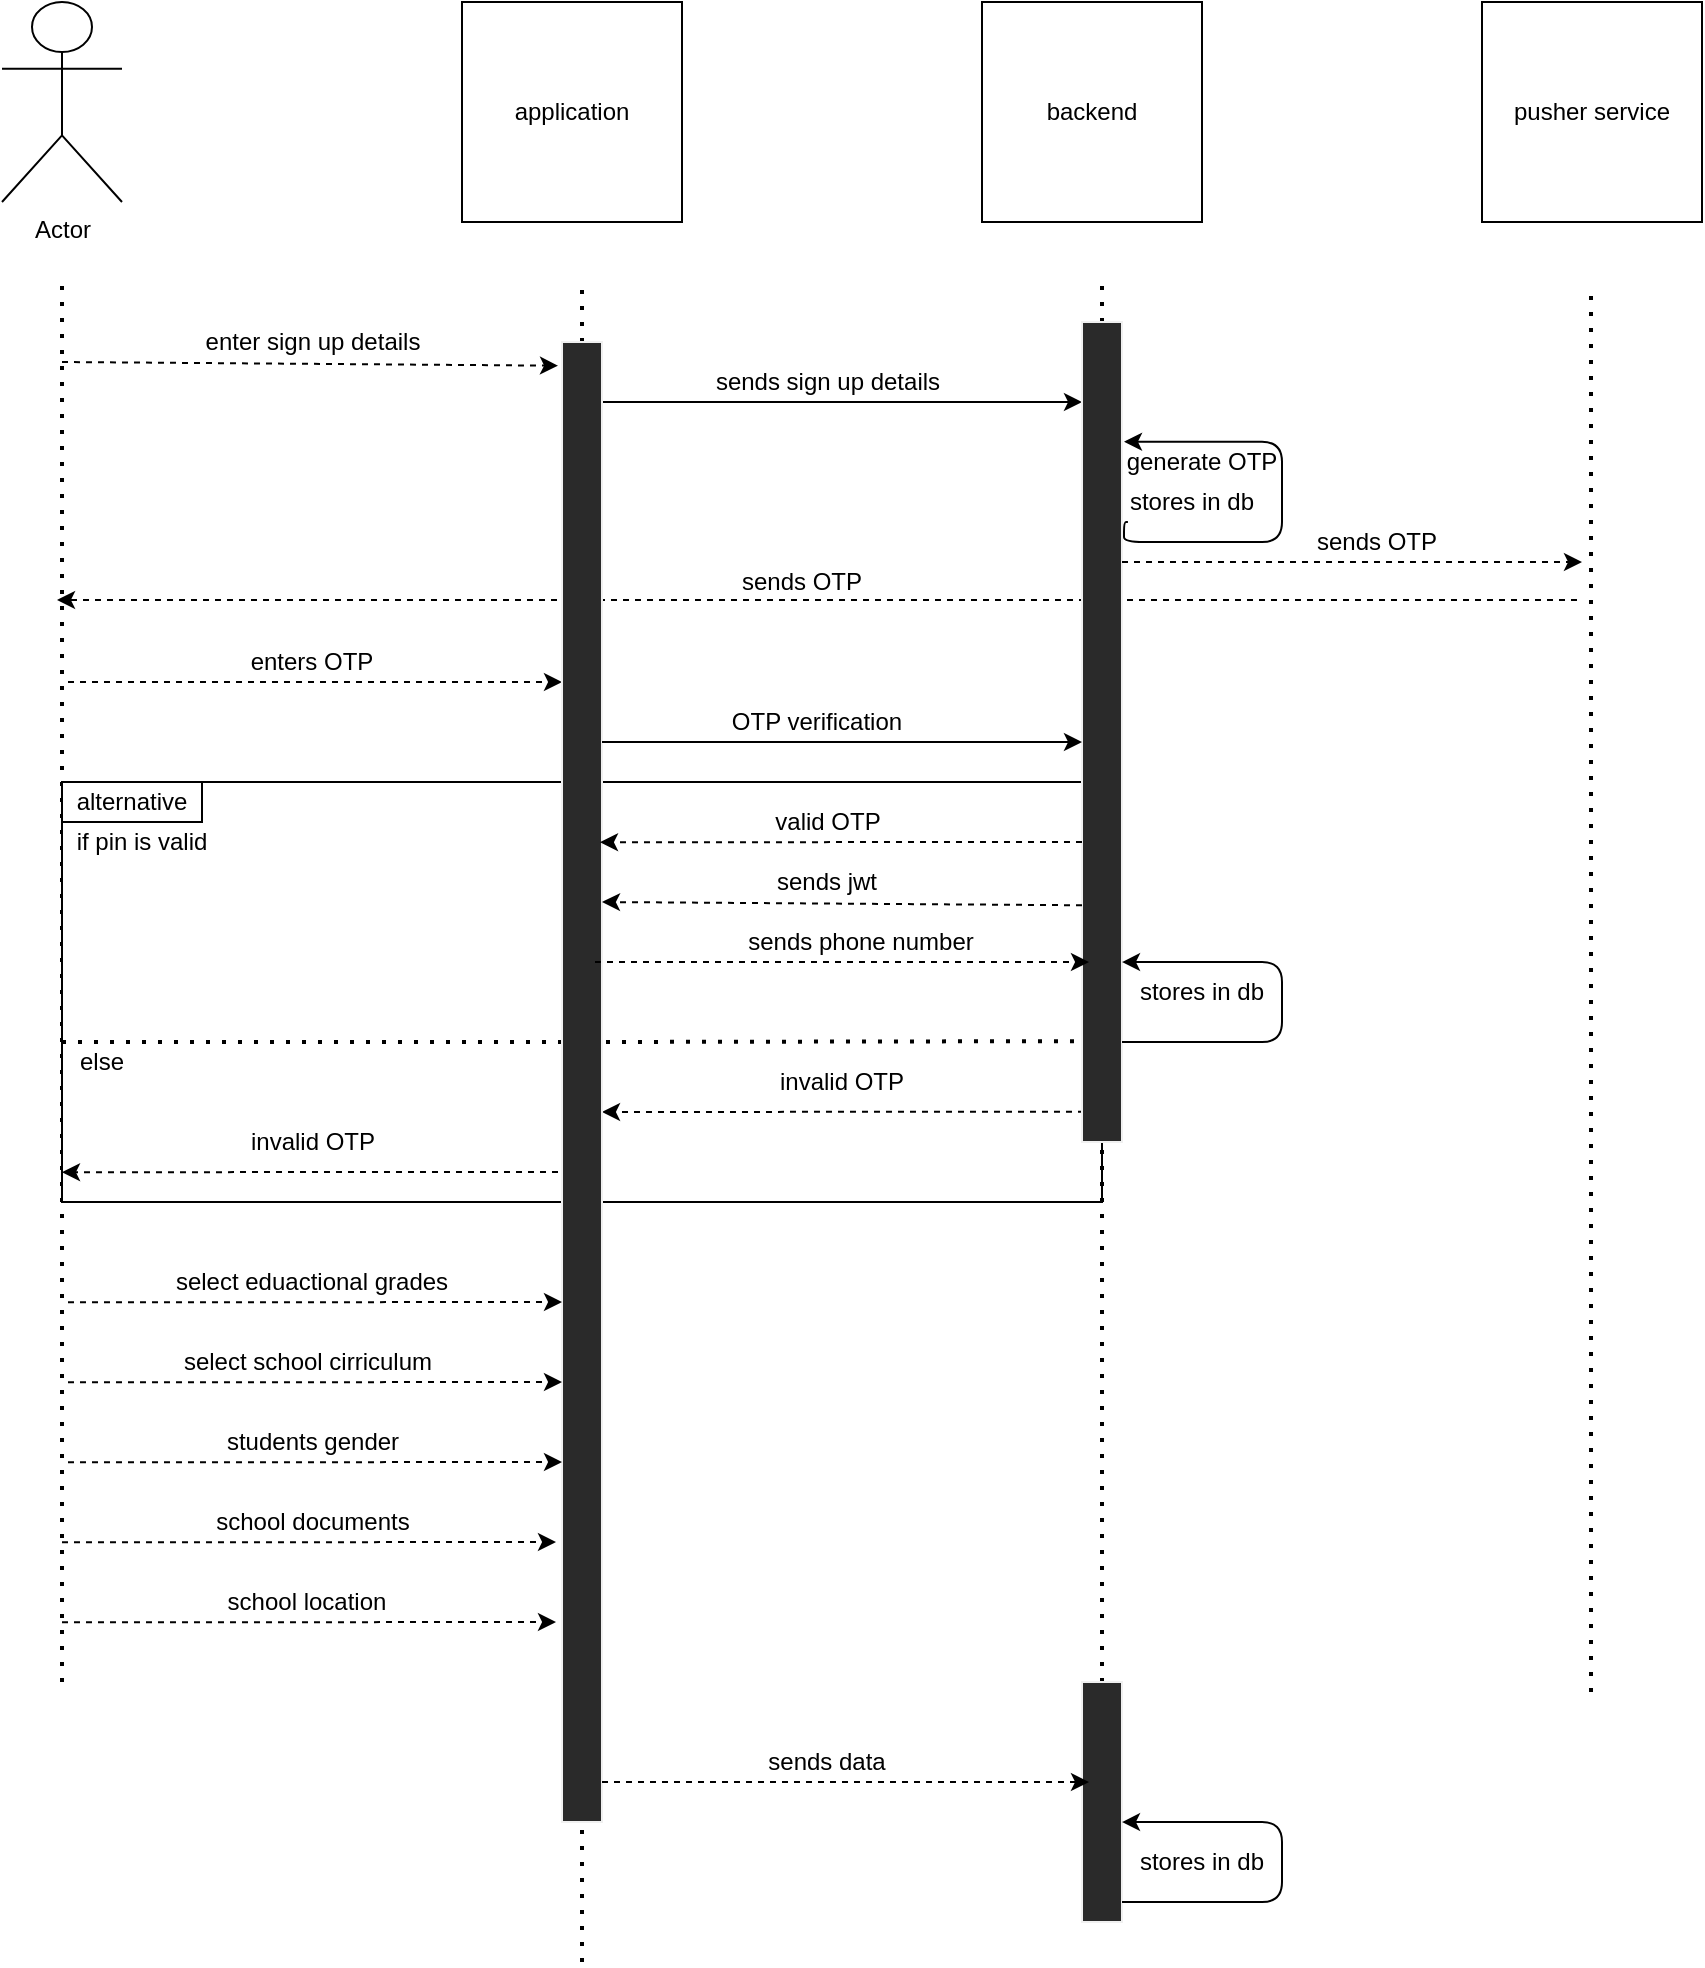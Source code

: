 <mxfile version="13.10.0" type="embed">
    <diagram id="0n_VR4s_NpoXOrVbfBN5" name="Page-1">
        <mxGraphModel dx="1390" dy="790" grid="1" gridSize="10" guides="1" tooltips="1" connect="1" arrows="1" fold="1" page="0" pageScale="1" pageWidth="850" pageHeight="1100" math="0" shadow="0">
            <root>
                <mxCell id="0"/>
                <mxCell id="1" parent="0"/>
                <mxCell id="2" value="Actor" style="shape=umlActor;verticalLabelPosition=bottom;verticalAlign=top;html=1;outlineConnect=0;" parent="1" vertex="1">
                    <mxGeometry x="30" y="60" width="60" height="100" as="geometry"/>
                </mxCell>
                <mxCell id="3" value="application" style="whiteSpace=wrap;html=1;aspect=fixed;" parent="1" vertex="1">
                    <mxGeometry x="260" y="60" width="110" height="110" as="geometry"/>
                </mxCell>
                <mxCell id="4" value="backend" style="whiteSpace=wrap;html=1;aspect=fixed;" parent="1" vertex="1">
                    <mxGeometry x="520" y="60" width="110" height="110" as="geometry"/>
                </mxCell>
                <mxCell id="5" value="" style="endArrow=none;dashed=1;html=1;dashPattern=1 3;strokeWidth=2;" parent="1" edge="1">
                    <mxGeometry width="50" height="50" relative="1" as="geometry">
                        <mxPoint x="60" y="900" as="sourcePoint"/>
                        <mxPoint x="60" y="200" as="targetPoint"/>
                    </mxGeometry>
                </mxCell>
                <mxCell id="7" value="" style="endArrow=none;dashed=1;html=1;dashPattern=1 3;strokeWidth=2;" parent="1" source="72" edge="1">
                    <mxGeometry width="50" height="50" relative="1" as="geometry">
                        <mxPoint x="580" y="750" as="sourcePoint"/>
                        <mxPoint x="580" y="200" as="targetPoint"/>
                    </mxGeometry>
                </mxCell>
                <mxCell id="8" value="" style="endArrow=classic;html=1;dashed=1;entryX=-0.1;entryY=0.016;entryDx=0;entryDy=0;entryPerimeter=0;" parent="1" target="68" edge="1">
                    <mxGeometry width="50" height="50" relative="1" as="geometry">
                        <mxPoint x="60" y="240" as="sourcePoint"/>
                        <mxPoint x="320" y="240" as="targetPoint"/>
                    </mxGeometry>
                </mxCell>
                <mxCell id="9" value="enter sign up details" style="text;html=1;strokeColor=none;fillColor=none;align=center;verticalAlign=middle;whiteSpace=wrap;rounded=0;" parent="1" vertex="1">
                    <mxGeometry x="117.5" y="220" width="135" height="20" as="geometry"/>
                </mxCell>
                <mxCell id="10" value="" style="endArrow=classic;html=1;" parent="1" edge="1">
                    <mxGeometry width="50" height="50" relative="1" as="geometry">
                        <mxPoint x="330" y="260" as="sourcePoint"/>
                        <mxPoint x="570" y="260" as="targetPoint"/>
                    </mxGeometry>
                </mxCell>
                <mxCell id="11" value="sends sign up details" style="text;html=1;strokeColor=none;fillColor=none;align=center;verticalAlign=middle;whiteSpace=wrap;rounded=0;" parent="1" vertex="1">
                    <mxGeometry x="378.75" y="240" width="127.5" height="20" as="geometry"/>
                </mxCell>
                <mxCell id="22" value="" style="endArrow=classic;html=1;rounded=0;fixDash=1;dashed=1;" parent="1" edge="1">
                    <mxGeometry width="50" height="50" relative="1" as="geometry">
                        <mxPoint x="817.5" y="359" as="sourcePoint"/>
                        <mxPoint x="57.5" y="359" as="targetPoint"/>
                        <Array as="points"/>
                    </mxGeometry>
                </mxCell>
                <mxCell id="23" value="sends OTP" style="text;html=1;strokeColor=none;fillColor=none;align=center;verticalAlign=middle;whiteSpace=wrap;rounded=0;dashed=1;" parent="1" vertex="1">
                    <mxGeometry x="385" y="340" width="90" height="20" as="geometry"/>
                </mxCell>
                <mxCell id="24" value="" style="endArrow=classic;html=1;dashed=1;" parent="1" edge="1">
                    <mxGeometry width="50" height="50" relative="1" as="geometry">
                        <mxPoint x="63" y="400" as="sourcePoint"/>
                        <mxPoint x="310" y="400" as="targetPoint"/>
                    </mxGeometry>
                </mxCell>
                <mxCell id="25" value="enters OTP" style="text;html=1;strokeColor=none;fillColor=none;align=center;verticalAlign=middle;whiteSpace=wrap;rounded=0;" parent="1" vertex="1">
                    <mxGeometry x="145" y="380" width="80" height="20" as="geometry"/>
                </mxCell>
                <mxCell id="27" value="OTP verification" style="text;html=1;strokeColor=none;fillColor=none;align=center;verticalAlign=middle;whiteSpace=wrap;rounded=0;" parent="1" vertex="1">
                    <mxGeometry x="385" y="410" width="105" height="20" as="geometry"/>
                </mxCell>
                <mxCell id="28" value="" style="rounded=0;whiteSpace=wrap;html=1;" parent="1" vertex="1">
                    <mxGeometry x="60" y="450" width="520" height="210" as="geometry"/>
                </mxCell>
                <mxCell id="38" value="alternative" style="rounded=0;whiteSpace=wrap;html=1;" parent="1" vertex="1">
                    <mxGeometry x="60" y="450" width="70" height="20" as="geometry"/>
                </mxCell>
                <mxCell id="40" value="if pin is valid" style="text;html=1;strokeColor=none;fillColor=none;align=center;verticalAlign=middle;whiteSpace=wrap;rounded=0;" parent="1" vertex="1">
                    <mxGeometry x="60" y="470" width="80" height="20" as="geometry"/>
                </mxCell>
                <mxCell id="46" value="" style="endArrow=none;dashed=1;html=1;dashPattern=1 3;strokeWidth=2;" parent="1" source="68" edge="1">
                    <mxGeometry width="50" height="50" relative="1" as="geometry">
                        <mxPoint x="320" y="750" as="sourcePoint"/>
                        <mxPoint x="320" y="200" as="targetPoint"/>
                    </mxGeometry>
                </mxCell>
                <mxCell id="48" value="valid OTP" style="text;html=1;strokeColor=none;fillColor=none;align=center;verticalAlign=middle;whiteSpace=wrap;rounded=0;dashed=1;" parent="1" vertex="1">
                    <mxGeometry x="377.5" y="460" width="130" height="20" as="geometry"/>
                </mxCell>
                <mxCell id="56" value="" style="endArrow=none;dashed=1;html=1;dashPattern=1 3;strokeWidth=2;entryX=-0.15;entryY=0.877;entryDx=0;entryDy=0;exitX=0;exitY=0;exitDx=0;exitDy=0;entryPerimeter=0;" parent="1" source="61" target="72" edge="1">
                    <mxGeometry width="50" height="50" relative="1" as="geometry">
                        <mxPoint x="295" y="590" as="sourcePoint"/>
                        <mxPoint x="345" y="540" as="targetPoint"/>
                        <Array as="points">
                            <mxPoint x="330" y="580"/>
                        </Array>
                    </mxGeometry>
                </mxCell>
                <mxCell id="60" value="stores in db" style="text;html=1;strokeColor=none;fillColor=none;align=center;verticalAlign=middle;whiteSpace=wrap;rounded=0;dashed=1;" parent="1" vertex="1">
                    <mxGeometry x="585" y="545" width="90" height="20" as="geometry"/>
                </mxCell>
                <mxCell id="61" value="else" style="text;html=1;strokeColor=none;fillColor=none;align=center;verticalAlign=middle;whiteSpace=wrap;rounded=0;" parent="1" vertex="1">
                    <mxGeometry x="60" y="580" width="40" height="20" as="geometry"/>
                </mxCell>
                <mxCell id="62" value="" style="endArrow=classic;html=1;dashed=1;exitX=0.05;exitY=0.963;exitDx=0;exitDy=0;exitPerimeter=0;" parent="1" source="72" edge="1">
                    <mxGeometry width="50" height="50" relative="1" as="geometry">
                        <mxPoint x="550" y="615" as="sourcePoint"/>
                        <mxPoint x="330" y="615" as="targetPoint"/>
                    </mxGeometry>
                </mxCell>
                <mxCell id="63" value="invalid OTP" style="text;html=1;strokeColor=none;fillColor=none;align=center;verticalAlign=middle;whiteSpace=wrap;rounded=0;dashed=1;" parent="1" vertex="1">
                    <mxGeometry x="410" y="590" width="80" height="20" as="geometry"/>
                </mxCell>
                <mxCell id="64" value="" style="endArrow=classic;html=1;dashed=1;entryX=0;entryY=0.929;entryDx=0;entryDy=0;entryPerimeter=0;" parent="1" target="28" edge="1">
                    <mxGeometry width="50" height="50" relative="1" as="geometry">
                        <mxPoint x="320" y="645" as="sourcePoint"/>
                        <mxPoint x="315" y="630" as="targetPoint"/>
                    </mxGeometry>
                </mxCell>
                <mxCell id="65" value="invalid OTP" style="text;html=1;strokeColor=none;fillColor=none;align=center;verticalAlign=middle;whiteSpace=wrap;rounded=0;dashed=1;" parent="1" vertex="1">
                    <mxGeometry x="147.5" y="620" width="75" height="20" as="geometry"/>
                </mxCell>
                <mxCell id="68" value="" style="rounded=0;whiteSpace=wrap;html=1;strokeColor=#f0f0f0;fillColor=#2a2a2a;" parent="1" vertex="1">
                    <mxGeometry x="310" y="230" width="20" height="740" as="geometry"/>
                </mxCell>
                <mxCell id="72" value="" style="rounded=0;whiteSpace=wrap;html=1;strokeColor=#f0f0f0;fillColor=#2a2a2a;" parent="1" vertex="1">
                    <mxGeometry x="570" y="220" width="20" height="410" as="geometry"/>
                </mxCell>
                <mxCell id="73" value="" style="endArrow=none;dashed=1;html=1;dashPattern=1 3;strokeWidth=2;" parent="1" target="72" edge="1">
                    <mxGeometry width="50" height="50" relative="1" as="geometry">
                        <mxPoint x="580" y="940" as="sourcePoint"/>
                        <mxPoint x="580" y="200" as="targetPoint"/>
                    </mxGeometry>
                </mxCell>
                <mxCell id="75" value="" style="endArrow=classic;html=1;dashed=1;entryX=-0.15;entryY=0.241;entryDx=0;entryDy=0;entryPerimeter=0;" parent="1" edge="1">
                    <mxGeometry width="50" height="50" relative="1" as="geometry">
                        <mxPoint x="63" y="710.17" as="sourcePoint"/>
                        <mxPoint x="310" y="710.0" as="targetPoint"/>
                    </mxGeometry>
                </mxCell>
                <mxCell id="76" value="" style="endArrow=classic;html=1;dashed=1;entryX=-0.15;entryY=0.241;entryDx=0;entryDy=0;entryPerimeter=0;" parent="1" edge="1">
                    <mxGeometry width="50" height="50" relative="1" as="geometry">
                        <mxPoint x="63" y="750.17" as="sourcePoint"/>
                        <mxPoint x="310" y="750.0" as="targetPoint"/>
                    </mxGeometry>
                </mxCell>
                <mxCell id="77" value="" style="endArrow=classic;html=1;dashed=1;entryX=-0.15;entryY=0.241;entryDx=0;entryDy=0;entryPerimeter=0;" parent="1" edge="1">
                    <mxGeometry width="50" height="50" relative="1" as="geometry">
                        <mxPoint x="63" y="790.17" as="sourcePoint"/>
                        <mxPoint x="310" y="790.0" as="targetPoint"/>
                    </mxGeometry>
                </mxCell>
                <mxCell id="78" value="select eduactional grades" style="text;html=1;strokeColor=none;fillColor=none;align=center;verticalAlign=middle;whiteSpace=wrap;rounded=0;" parent="1" vertex="1">
                    <mxGeometry x="105" y="690" width="160" height="20" as="geometry"/>
                </mxCell>
                <mxCell id="79" value="select school cirriculum" style="text;html=1;strokeColor=none;fillColor=none;align=center;verticalAlign=middle;whiteSpace=wrap;rounded=0;" parent="1" vertex="1">
                    <mxGeometry x="102.5" y="730" width="160" height="20" as="geometry"/>
                </mxCell>
                <mxCell id="81" value="students gender" style="text;html=1;strokeColor=none;fillColor=none;align=center;verticalAlign=middle;whiteSpace=wrap;rounded=0;" parent="1" vertex="1">
                    <mxGeometry x="132.5" y="770" width="105" height="20" as="geometry"/>
                </mxCell>
                <mxCell id="82" value="" style="endArrow=classic;html=1;dashed=1;entryX=-0.15;entryY=0.241;entryDx=0;entryDy=0;entryPerimeter=0;" parent="1" edge="1">
                    <mxGeometry width="50" height="50" relative="1" as="geometry">
                        <mxPoint x="60" y="830.17" as="sourcePoint"/>
                        <mxPoint x="307" y="830.0" as="targetPoint"/>
                    </mxGeometry>
                </mxCell>
                <mxCell id="83" value="school documents" style="text;html=1;strokeColor=none;fillColor=none;align=center;verticalAlign=middle;whiteSpace=wrap;rounded=0;" parent="1" vertex="1">
                    <mxGeometry x="132.5" y="810" width="105" height="20" as="geometry"/>
                </mxCell>
                <mxCell id="85" value="" style="endArrow=classic;html=1;dashed=1;entryX=-0.15;entryY=0.241;entryDx=0;entryDy=0;entryPerimeter=0;" parent="1" edge="1">
                    <mxGeometry width="50" height="50" relative="1" as="geometry">
                        <mxPoint x="60" y="870.17" as="sourcePoint"/>
                        <mxPoint x="307" y="870.0" as="targetPoint"/>
                    </mxGeometry>
                </mxCell>
                <mxCell id="86" value="school location" style="text;html=1;strokeColor=none;fillColor=none;align=center;verticalAlign=middle;whiteSpace=wrap;rounded=0;" parent="1" vertex="1">
                    <mxGeometry x="130" y="850" width="105" height="20" as="geometry"/>
                </mxCell>
                <mxCell id="87" value="" style="endArrow=classic;html=1;dashed=1;exitX=0.05;exitY=0.958;exitDx=0;exitDy=0;exitPerimeter=0;" parent="1" edge="1">
                    <mxGeometry width="50" height="50" relative="1" as="geometry">
                        <mxPoint x="570" y="480" as="sourcePoint"/>
                        <mxPoint x="329" y="480.12" as="targetPoint"/>
                    </mxGeometry>
                </mxCell>
                <mxCell id="88" value="" style="endArrow=classic;html=1;" parent="1" edge="1">
                    <mxGeometry width="50" height="50" relative="1" as="geometry">
                        <mxPoint x="330" y="430" as="sourcePoint"/>
                        <mxPoint x="570" y="430" as="targetPoint"/>
                    </mxGeometry>
                </mxCell>
                <mxCell id="89" value="" style="rounded=0;whiteSpace=wrap;html=1;strokeColor=#f0f0f0;fillColor=#2a2a2a;" parent="1" vertex="1">
                    <mxGeometry x="570" y="900" width="20" height="120" as="geometry"/>
                </mxCell>
                <mxCell id="90" value="" style="endArrow=none;dashed=1;html=1;dashPattern=1 3;strokeWidth=2;entryX=0.5;entryY=1;entryDx=0;entryDy=0;" parent="1" target="68" edge="1">
                    <mxGeometry width="50" height="50" relative="1" as="geometry">
                        <mxPoint x="320" y="1040" as="sourcePoint"/>
                        <mxPoint x="320" y="930" as="targetPoint"/>
                    </mxGeometry>
                </mxCell>
                <mxCell id="93" value="sends data" style="text;html=1;strokeColor=none;fillColor=none;align=center;verticalAlign=middle;whiteSpace=wrap;rounded=0;" parent="1" vertex="1">
                    <mxGeometry x="390" y="930" width="105" height="20" as="geometry"/>
                </mxCell>
                <mxCell id="95" value="" style="edgeStyle=segmentEdgeStyle;endArrow=classic;html=1;entryX=1;entryY=0.722;entryDx=0;entryDy=0;entryPerimeter=0;exitX=1;exitY=0.833;exitDx=0;exitDy=0;exitPerimeter=0;" parent="1" edge="1">
                    <mxGeometry width="50" height="50" relative="1" as="geometry">
                        <mxPoint x="590" y="1010" as="sourcePoint"/>
                        <mxPoint x="590" y="970.04" as="targetPoint"/>
                        <Array as="points">
                            <mxPoint x="670" y="1010.12"/>
                            <mxPoint x="670" y="970.12"/>
                        </Array>
                    </mxGeometry>
                </mxCell>
                <mxCell id="96" value="stores in db" style="text;html=1;strokeColor=none;fillColor=none;align=center;verticalAlign=middle;whiteSpace=wrap;rounded=0;dashed=1;" parent="1" vertex="1">
                    <mxGeometry x="590" y="980" width="80" height="20" as="geometry"/>
                </mxCell>
                <mxCell id="97" value="" style="endArrow=classic;html=1;dashed=1;" parent="1" edge="1">
                    <mxGeometry width="50" height="50" relative="1" as="geometry">
                        <mxPoint x="330" y="950" as="sourcePoint"/>
                        <mxPoint x="573.5" y="950" as="targetPoint"/>
                    </mxGeometry>
                </mxCell>
                <mxCell id="98" value="pusher service" style="whiteSpace=wrap;html=1;aspect=fixed;" parent="1" vertex="1">
                    <mxGeometry x="770" y="60" width="110" height="110" as="geometry"/>
                </mxCell>
                <mxCell id="99" value="" style="endArrow=none;dashed=1;html=1;dashPattern=1 3;strokeWidth=2;" parent="1" edge="1">
                    <mxGeometry width="50" height="50" relative="1" as="geometry">
                        <mxPoint x="824.5" y="905" as="sourcePoint"/>
                        <mxPoint x="824.5" y="205" as="targetPoint"/>
                    </mxGeometry>
                </mxCell>
                <mxCell id="100" value="" style="endArrow=classic;html=1;dashed=1;" parent="1" edge="1">
                    <mxGeometry width="50" height="50" relative="1" as="geometry">
                        <mxPoint x="590" y="340" as="sourcePoint"/>
                        <mxPoint x="820" y="340" as="targetPoint"/>
                        <Array as="points"/>
                    </mxGeometry>
                </mxCell>
                <mxCell id="101" value="sends OTP" style="text;html=1;strokeColor=none;fillColor=none;align=center;verticalAlign=middle;whiteSpace=wrap;rounded=0;" parent="1" vertex="1">
                    <mxGeometry x="680" y="320" width="75" height="20" as="geometry"/>
                </mxCell>
                <mxCell id="102" value="" style="edgeStyle=segmentEdgeStyle;endArrow=classic;html=1;exitX=0.144;exitY=1;exitDx=0;exitDy=0;entryX=1.05;entryY=0.146;entryDx=0;entryDy=0;entryPerimeter=0;exitPerimeter=0;" parent="1" source="108" target="72" edge="1">
                    <mxGeometry width="50" height="50" relative="1" as="geometry">
                        <mxPoint x="590" y="350" as="sourcePoint"/>
                        <mxPoint x="610" y="270" as="targetPoint"/>
                        <Array as="points">
                            <mxPoint x="591" y="320"/>
                            <mxPoint x="591" y="330"/>
                            <mxPoint x="670" y="330"/>
                            <mxPoint x="670" y="280"/>
                        </Array>
                    </mxGeometry>
                </mxCell>
                <mxCell id="103" value="generate OTP" style="text;html=1;strokeColor=none;fillColor=none;align=center;verticalAlign=middle;whiteSpace=wrap;rounded=0;dashed=1;" parent="1" vertex="1">
                    <mxGeometry x="585" y="280" width="90" height="20" as="geometry"/>
                </mxCell>
                <mxCell id="105" value="" style="edgeStyle=segmentEdgeStyle;endArrow=classic;html=1;entryX=1;entryY=0.722;entryDx=0;entryDy=0;entryPerimeter=0;exitX=1;exitY=0.833;exitDx=0;exitDy=0;exitPerimeter=0;" parent="1" edge="1">
                    <mxGeometry width="50" height="50" relative="1" as="geometry">
                        <mxPoint x="590" y="580" as="sourcePoint"/>
                        <mxPoint x="590" y="540.04" as="targetPoint"/>
                        <Array as="points">
                            <mxPoint x="670" y="580.12"/>
                            <mxPoint x="670" y="540.12"/>
                        </Array>
                    </mxGeometry>
                </mxCell>
                <mxCell id="108" value="stores in db" style="text;html=1;strokeColor=none;fillColor=none;align=center;verticalAlign=middle;whiteSpace=wrap;rounded=0;dashed=1;" parent="1" vertex="1">
                    <mxGeometry x="580" y="300" width="90" height="20" as="geometry"/>
                </mxCell>
                <mxCell id="109" value="sends phone number" style="text;html=1;strokeColor=none;fillColor=none;align=center;verticalAlign=middle;whiteSpace=wrap;rounded=0;dashed=1;" parent="1" vertex="1">
                    <mxGeometry x="397.5" y="520" width="122.5" height="20" as="geometry"/>
                </mxCell>
                <mxCell id="110" value="" style="endArrow=classic;html=1;dashed=1;" parent="1" edge="1">
                    <mxGeometry width="50" height="50" relative="1" as="geometry">
                        <mxPoint x="326.5" y="540" as="sourcePoint"/>
                        <mxPoint x="573.5" y="540" as="targetPoint"/>
                    </mxGeometry>
                </mxCell>
                <mxCell id="115" value="sends jwt" style="text;html=1;strokeColor=none;fillColor=none;align=center;verticalAlign=middle;whiteSpace=wrap;rounded=0;" parent="1" vertex="1">
                    <mxGeometry x="390" y="490" width="105" height="20" as="geometry"/>
                </mxCell>
                <mxCell id="116" value="" style="endArrow=classic;html=1;dashed=1;entryX=1;entryY=0.214;entryDx=0;entryDy=0;entryPerimeter=0;" edge="1" parent="1">
                    <mxGeometry width="50" height="50" relative="1" as="geometry">
                        <mxPoint x="570" y="511.64" as="sourcePoint"/>
                        <mxPoint x="330" y="510.0" as="targetPoint"/>
                    </mxGeometry>
                </mxCell>
            </root>
        </mxGraphModel>
    </diagram>
</mxfile>